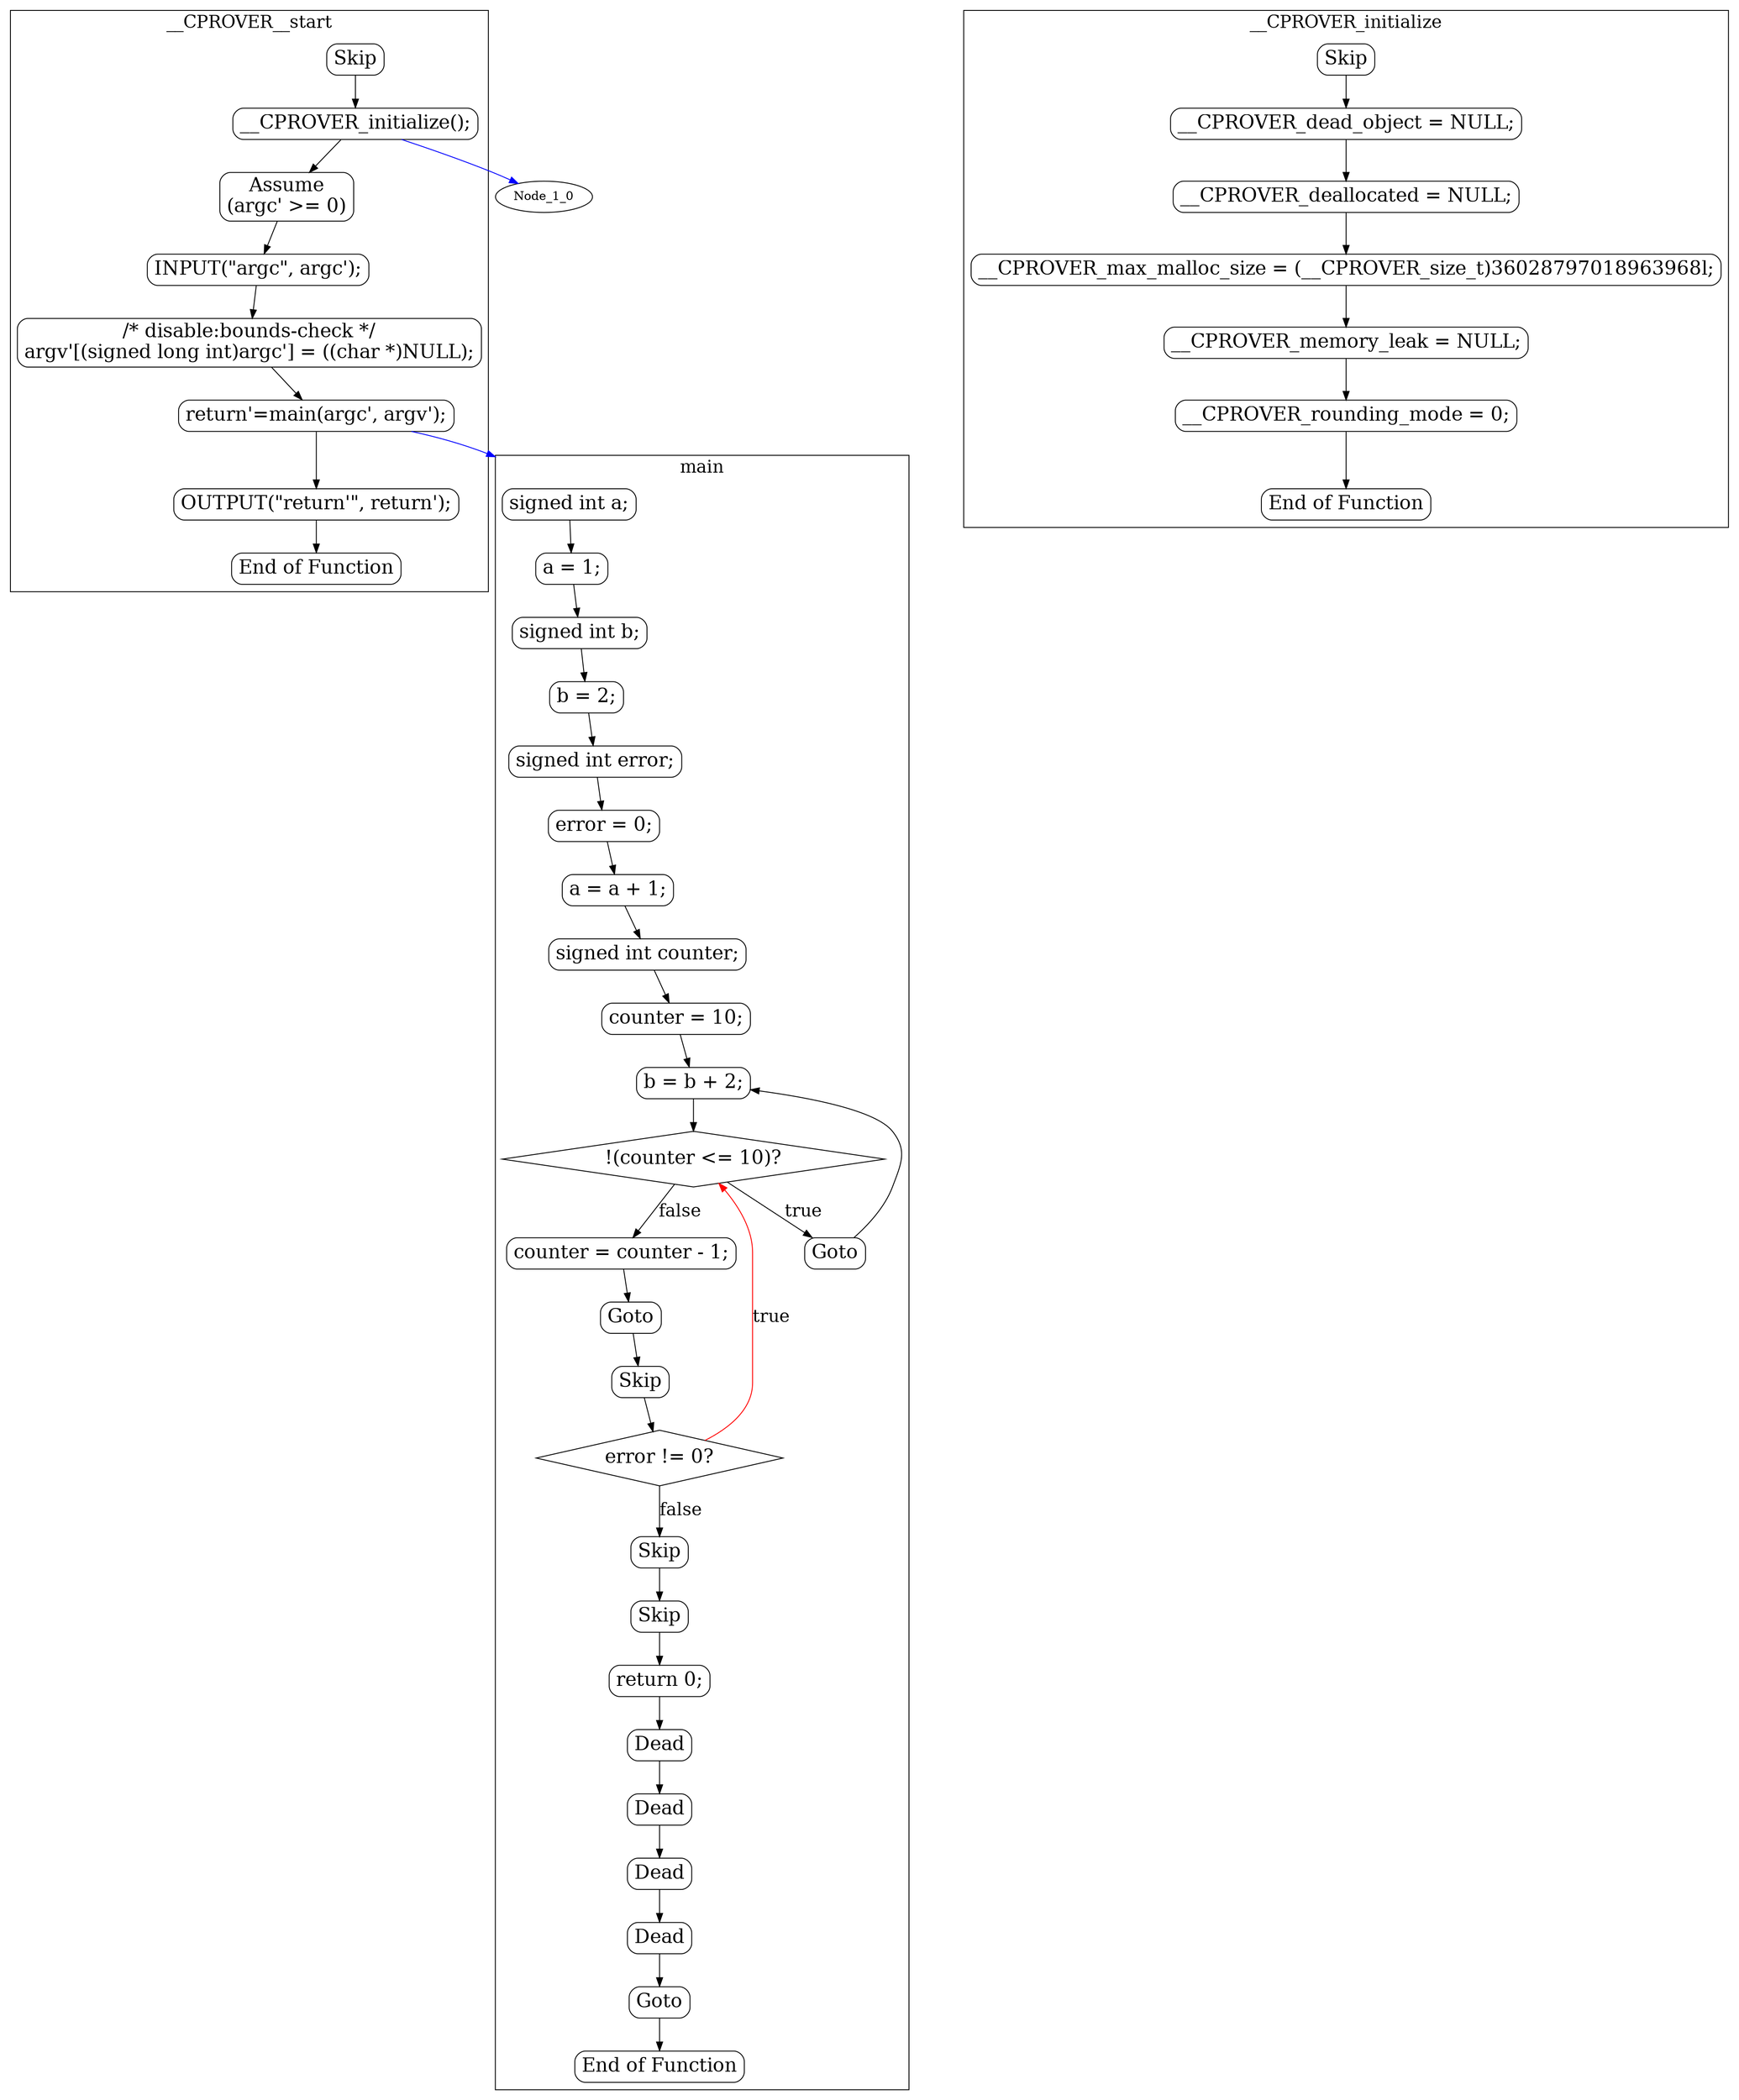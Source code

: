 digraph G {
color=black;orientation=portrait;fontsize=20;compound=true;size="30,40";ratio=compress;
subgraph "cluster_main" {
label="main";
Node_0_0 [shape=Mrecord,fontsize=22,label="signed int a;"];
Node_0_0 -> Node_0_1 ;
Node_0_1 [shape=Mrecord,fontsize=22,label="a = 1;"];
Node_0_1 -> Node_0_2 ;
Node_0_2 [shape=Mrecord,fontsize=22,label="signed int b;"];
Node_0_2 -> Node_0_3 ;
Node_0_3 [shape=Mrecord,fontsize=22,label="b = 2;"];
Node_0_3 -> Node_0_4 ;
Node_0_4 [shape=Mrecord,fontsize=22,label="signed int error;"];
Node_0_4 -> Node_0_5 ;
Node_0_5 [shape=Mrecord,fontsize=22,label="error = 0;"];
Node_0_5 -> Node_0_6 ;
Node_0_6 [shape=Mrecord,fontsize=22,label="a = a + 1;"];
Node_0_6 -> Node_0_7 ;
Node_0_7 [shape=Mrecord,fontsize=22,label="signed int counter;"];
Node_0_7 -> Node_0_8 ;
Node_0_8 [shape=Mrecord,fontsize=22,label="counter = 10;"];
Node_0_8 -> Node_0_9 ;
Node_0_9 [shape=Mrecord,fontsize=22,label="b = b + 2;"];
Node_0_9 -> Node_0_10 ;
Node_0_10 [shape=diamond,fontsize=22,label="!(counter \<= 10)?"];
Node_0_10 -> Node_0_13 [fontsize=20,label="true"];
Node_0_10 -> Node_0_11 [fontsize=20,label="false"];
Node_0_13 [shape=Mrecord,fontsize=22,label="Goto"];
Node_0_13 -> Node_0_9 ;
Node_0_11 [shape=Mrecord,fontsize=22,label="counter = counter - 1;"];
Node_0_11 -> Node_0_12 ;
Node_0_12 [shape=Mrecord,fontsize=22,label="Goto"];
Node_0_12 -> Node_0_15 ;
Node_0_15 [shape=Mrecord,fontsize=22,label="Skip"];
Node_0_15 -> Node_0_16 ;
Node_0_16 [shape=diamond,fontsize=22,label="error != 0?"];
Node_0_16 -> Node_0_10 [fontsize=20,label="true",color=red];
Node_0_16 -> Node_0_17 [fontsize=20,label="false"];
Node_0_17 [shape=Mrecord,fontsize=22,label="Skip"];
Node_0_17 -> Node_0_18 ;
Node_0_18 [shape=Mrecord,fontsize=22,label="Skip"];
Node_0_18 -> Node_0_19 ;
Node_0_19 [shape=Mrecord,fontsize=22,label="return 0;"];
Node_0_19 -> Node_0_20 ;
Node_0_20 [shape=Mrecord,fontsize=22,label="Dead"];
Node_0_20 -> Node_0_21 ;
Node_0_21 [shape=Mrecord,fontsize=22,label="Dead"];
Node_0_21 -> Node_0_22 ;
Node_0_22 [shape=Mrecord,fontsize=22,label="Dead"];
Node_0_22 -> Node_0_23 ;
Node_0_23 [shape=Mrecord,fontsize=22,label="Dead"];
Node_0_23 -> Node_0_24 ;
Node_0_24 [shape=Mrecord,fontsize=22,label="Goto"];
Node_0_24 -> Node_0_25 ;
Node_0_25 [shape=Mrecord,fontsize=22,label="End of Function"];
}
subgraph "cluster___CPROVER_initialize" {
label="__CPROVER_initialize";
Node_1_26 [shape=Mrecord,fontsize=22,label="Skip"];
Node_1_26 -> Node_1_27 ;
Node_1_27 [shape=Mrecord,fontsize=22,label="__CPROVER_dead_object = NULL;"];
Node_1_27 -> Node_1_28 ;
Node_1_28 [shape=Mrecord,fontsize=22,label="__CPROVER_deallocated = NULL;"];
Node_1_28 -> Node_1_29 ;
Node_1_29 [shape=Mrecord,fontsize=22,label="__CPROVER_max_malloc_size = (__CPROVER_size_t)36028797018963968l;"];
Node_1_29 -> Node_1_30 ;
Node_1_30 [shape=Mrecord,fontsize=22,label="__CPROVER_memory_leak = NULL;"];
Node_1_30 -> Node_1_31 ;
Node_1_31 [shape=Mrecord,fontsize=22,label="__CPROVER_rounding_mode = 0;"];
Node_1_31 -> Node_1_32 ;
Node_1_32 [shape=Mrecord,fontsize=22,label="End of Function"];
}
subgraph "cluster___CPROVER__start" {
label="__CPROVER__start";
Node_2_33 [shape=Mrecord,fontsize=22,label="Skip"];
Node_2_33 -> Node_2_34 ;
Node_2_34 [shape=Mrecord,fontsize=22,label="__CPROVER_initialize();"];
Node_2_34 -> Node_2_35 ;
Node_2_35 [shape=Mrecord,fontsize=22,label="Assume\n(argc' \>= 0)"];
Node_2_35 -> Node_2_36 ;
Node_2_36 [shape=Mrecord,fontsize=22,label="INPUT(\"argc\", argc');"];
Node_2_36 -> Node_2_37 ;
Node_2_37 [shape=Mrecord,fontsize=22,label="/* disable:bounds-check */\nargv'[(signed long int)argc'] = ((char *)NULL);"];
Node_2_37 -> Node_2_38 ;
Node_2_38 [shape=Mrecord,fontsize=22,label="return'=main(argc', argv');"];
Node_2_38 -> Node_2_39 ;
Node_2_39 [shape=Mrecord,fontsize=22,label="OUTPUT(\"return'\", return');"];
Node_2_39 -> Node_2_40 ;
Node_2_40 [shape=Mrecord,fontsize=22,label="End of Function"];
}
Node_2_34 -> Node_1_0 [lhead="cluster___CPROVER_initialize",color=blue];
Node_2_38 -> Node_0_0 [lhead="cluster_main",color=blue];
}
